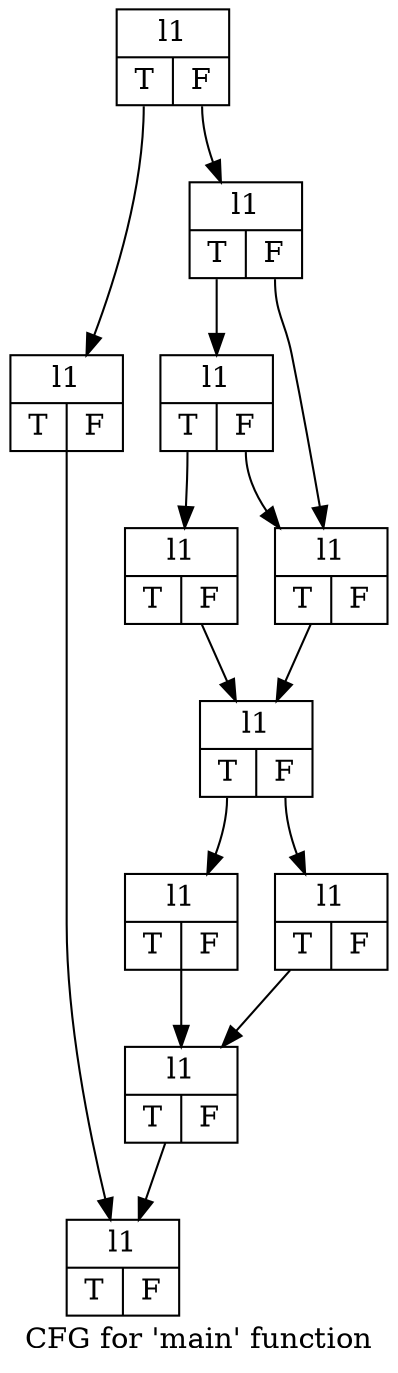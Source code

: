digraph "CFG for 'main' function" {
	label="CFG for 'main' function";

	Node0x18e53f0 [shape=record,label="{l1|{<s0>T|<s1>F}}"];
	Node0x18e53f0:s0 -> Node0x18e60b0;
	Node0x18e53f0:s1 -> Node0x18e6140;
	Node0x18e60b0 [shape=record,label="{l1|{<s0>T|<s1>F}}"];
	Node0x18e60b0 -> Node0x18e6990;
	Node0x18e6140 [shape=record,label="{l1|{<s0>T|<s1>F}}"];
	Node0x18e6140:s0 -> Node0x18e5fa0;
	Node0x18e6140:s1 -> Node0x18e7890;
	Node0x18e5fa0 [shape=record,label="{l1|{<s0>T|<s1>F}}"];
	Node0x18e5fa0:s0 -> Node0x18e7bc0;
	Node0x18e5fa0:s1 -> Node0x18e7890;
	Node0x18e7bc0 [shape=record,label="{l1|{<s0>T|<s1>F}}"];
	Node0x18e7bc0 -> Node0x18e7e40;
	Node0x18e7890 [shape=record,label="{l1|{<s0>T|<s1>F}}"];
	Node0x18e7890 -> Node0x18e7e40;
	Node0x18e7e40 [shape=record,label="{l1|{<s0>T|<s1>F}}"];
	Node0x18e7e40:s0 -> Node0x18e81b0;
	Node0x18e7e40:s1 -> Node0x18e8200;
	Node0x18e81b0 [shape=record,label="{l1|{<s0>T|<s1>F}}"];
	Node0x18e81b0 -> Node0x18e8480;
	Node0x18e8200 [shape=record,label="{l1|{<s0>T|<s1>F}}"];
	Node0x18e8200 -> Node0x18e8480;
	Node0x18e8480 [shape=record,label="{l1|{<s0>T|<s1>F}}"];
	Node0x18e8480 -> Node0x18e6990;
	Node0x18e6990 [shape=record,label="{l1|{<s0>T|<s1>F}}"];
}
